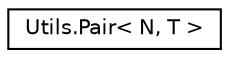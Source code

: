 digraph "Graphical Class Hierarchy"
{
 // LATEX_PDF_SIZE
  edge [fontname="Helvetica",fontsize="10",labelfontname="Helvetica",labelfontsize="10"];
  node [fontname="Helvetica",fontsize="10",shape=record];
  rankdir="LR";
  Node0 [label="Utils.Pair\< N, T \>",height=0.2,width=0.4,color="black", fillcolor="white", style="filled",URL="$classUtils_1_1Pair.html",tooltip="Class Pair."];
}
